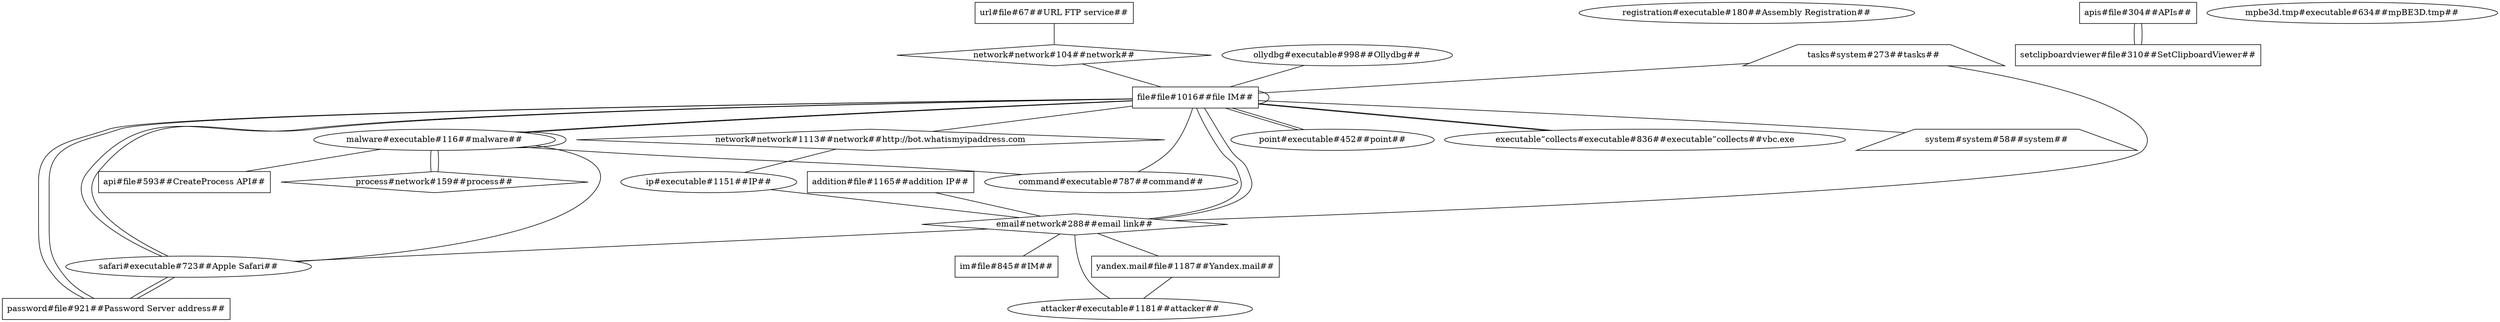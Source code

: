 graph G {
	"system#system#58" [label="system#system#58##system##" shape=trapezium]
	"url#file#67" [label="url#file#67##URL FTP service##" shape=rectangle]
	"network#network#104" [label="network#network#104##network##" shape=diamond]
	"malware#executable#116" [label="malware#executable#116##malware##" shape=oval]
	"process#network#159" [label="process#network#159##process##" shape=diamond]
	"registration#executable#180" [label="registration#executable#180##Assembly Registration##" shape=oval]
	"tasks#system#273" [label="tasks#system#273##tasks##" shape=trapezium]
	"email#network#288" [label="email#network#288##email link##" shape=diamond]
	"apis#file#304" [label="apis#file#304##APIs##" shape=rectangle]
	"setclipboardviewer#file#310" [label="setclipboardviewer#file#310##SetClipboardViewer##" shape=rectangle]
	"point#executable#452" [label="point#executable#452##point##" shape=oval]
	"api#file#593" [label="api#file#593##CreateProcess API##" shape=rectangle]
	"mpbe3d.tmp#executable#634" [label="mpbe3d.tmp#executable#634##mpBE3D.tmp##" shape=oval]
	"safari#executable#723" [label="safari#executable#723##Apple Safari##" shape=oval]
	"command#executable#787" [label="command#executable#787##command##" shape=oval]
	"executable”collects#executable#836" [label="executable”collects#executable#836##executable”collects##vbc.exe" shape=oval]
	"im#file#845" [label="im#file#845##IM##" shape=rectangle]
	"password#file#921" [label="password#file#921##Password Server address##" shape=rectangle]
	"ollydbg#executable#998" [label="ollydbg#executable#998##Ollydbg##" shape=oval]
	"file#file#1016" [label="file#file#1016##file IM##" shape=rectangle]
	"network#network#1113" [label="network#network#1113##network##http://bot.whatismyipaddress.com" shape=diamond]
	"ip#executable#1151" [label="ip#executable#1151##IP##" shape=oval]
	"addition#file#1165" [label="addition#file#1165##addition IP##" shape=rectangle]
	"yandex.mail#file#1187" [label="yandex.mail#file#1187##Yandex.mail##" shape=rectangle]
	"attacker#executable#1181" [label="attacker#executable#1181##attacker##" shape=oval]
	"url#file#67" -- "network#network#104"
	"network#network#104" -- "file#file#1016"
	"malware#executable#116" -- "process#network#159"
	"malware#executable#116" -- "file#file#1016"
	"malware#executable#116" -- "malware#executable#116"
	"malware#executable#116" -- "command#executable#787"
	"malware#executable#116" -- "safari#executable#723"
	"malware#executable#116" -- "api#file#593"
	"process#network#159" -- "malware#executable#116"
	"tasks#system#273" -- "email#network#288"
	"tasks#system#273" -- "file#file#1016"
	"email#network#288" -- "yandex.mail#file#1187"
	"email#network#288" -- "im#file#845"
	"email#network#288" -- "file#file#1016"
	"email#network#288" -- "safari#executable#723"
	"apis#file#304" -- "setclipboardviewer#file#310"
	"setclipboardviewer#file#310" -- "apis#file#304"
	"point#executable#452" -- "file#file#1016"
	"safari#executable#723" -- "file#file#1016"
	"safari#executable#723" -- "password#file#921"
	"executable”collects#executable#836" -- "file#file#1016"
	"password#file#921" -- "file#file#1016"
	"password#file#921" -- "safari#executable#723"
	"ollydbg#executable#998" -- "file#file#1016"
	"file#file#1016" -- "file#file#1016"
	"file#file#1016" -- "malware#executable#116"
	"file#file#1016" -- "system#system#58"
	"file#file#1016" -- "point#executable#452"
	"file#file#1016" -- "email#network#288"
	"file#file#1016" -- "network#network#1113"
	"file#file#1016" -- "executable”collects#executable#836"
	"file#file#1016" -- "safari#executable#723"
	"file#file#1016" -- "command#executable#787"
	"file#file#1016" -- "password#file#921"
	"network#network#1113" -- "ip#executable#1151"
	"ip#executable#1151" -- "email#network#288"
	"addition#file#1165" -- "email#network#288"
	"yandex.mail#file#1187" -- "attacker#executable#1181"
	"attacker#executable#1181" -- "email#network#288"
}
